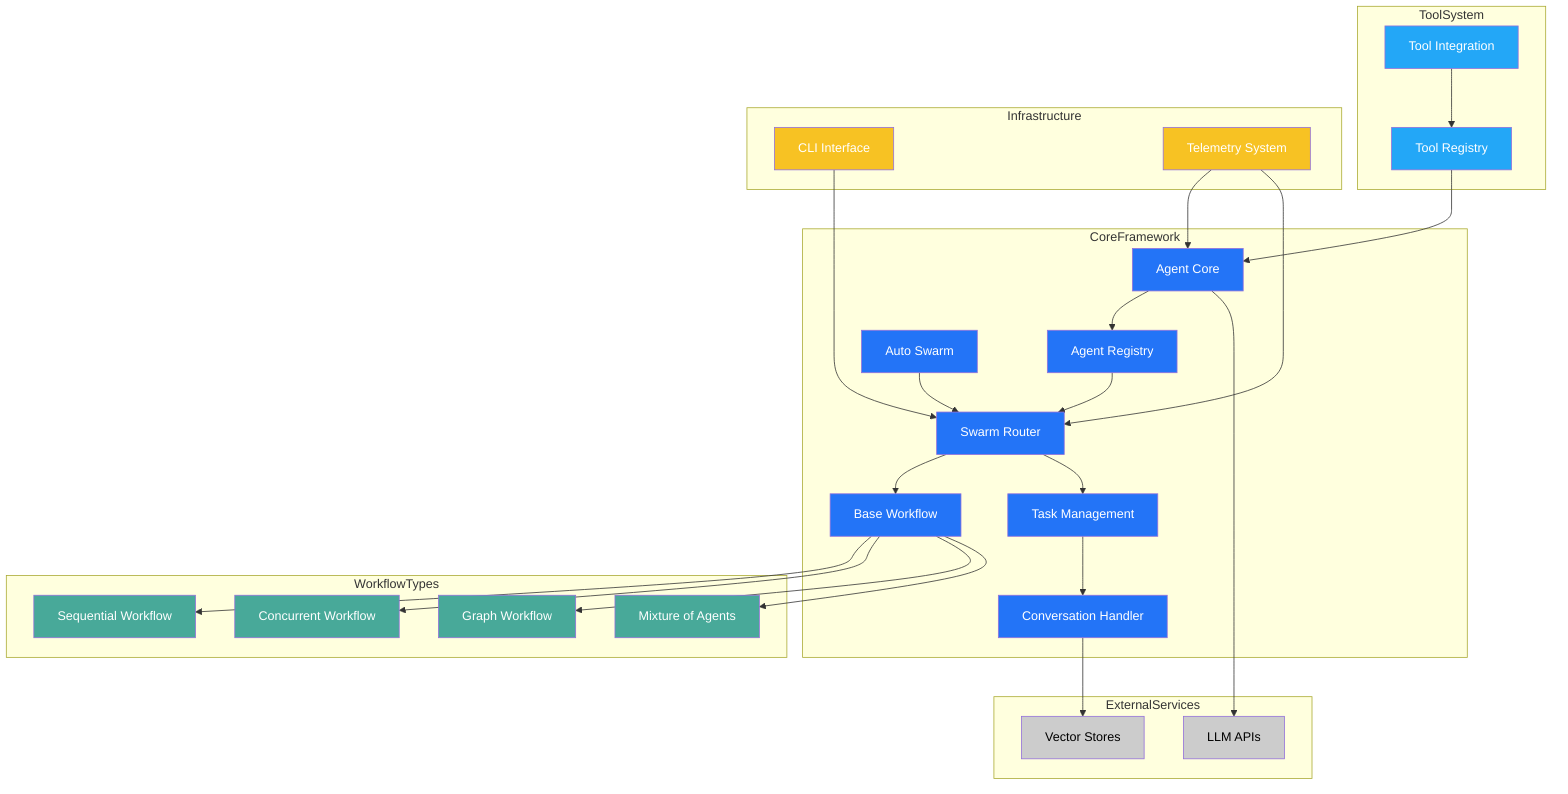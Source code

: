 graph TB
    %% Styles and Classes
    classDef core fill:#2374f7,color:white
    classDef workflow fill:#48a999,color:white
    classDef infrastructure fill:#f7c223,color:white
    classDef tools fill:#23a7f7,color:white
    classDef memory fill:#a723f7,color:white
    classDef external fill:#cccccc,color:black

    %% Core Framework Layer
    subgraph CoreFramework
        AgentCore["Agent Core"]
        AgentRegistry["Agent Registry"]
        SwarmRouter["Swarm Router"]
        BaseWorkflow["Base Workflow"]
        TaskMgmt["Task Management"]
        ConvHandler["Conversation Handler"]
        AutoSwarm["Auto Swarm"]
    end

    %% Workflow Layer
    subgraph WorkflowTypes
        Sequential["Sequential Workflow"]
        Concurrent["Concurrent Workflow"]
        Graph["Graph Workflow"]
        MixtureAgents["Mixture of Agents"]
    end

    %% Tools Layer
    subgraph ToolSystem
        ToolIntegration["Tool Integration"]
        ToolRegistry["Tool Registry"]
    end

    %% Infrastructure Layer
    subgraph Infrastructure
        CLI["CLI Interface"]
        Telemetry["Telemetry System"]
    end

    %% External Services
    subgraph ExternalServices
        LLMAPIs["LLM APIs"]
        VectorStores["Vector Stores"]
    end

    %% Relationships
    AgentCore --> AgentRegistry
    AgentRegistry --> SwarmRouter
    SwarmRouter --> BaseWorkflow
    BaseWorkflow --> Sequential
    BaseWorkflow --> Concurrent
    BaseWorkflow --> Graph
    BaseWorkflow --> MixtureAgents
    SwarmRouter --> TaskMgmt
    TaskMgmt --> ConvHandler
    AutoSwarm --> SwarmRouter
    
    ToolIntegration --> ToolRegistry
    ToolRegistry --> AgentCore
    
    CLI --> SwarmRouter
    Telemetry --> AgentCore
    Telemetry --> SwarmRouter
    
    AgentCore --> LLMAPIs
    ConvHandler --> VectorStores

    %% Click Events
    click AgentCore "https://github.com/jmikedupont2/swarms/blob/master/swarms/structs/agent.py"
    click ToolIntegration "https://github.com/jmikedupont2/swarms/blob/master/swarms/tools/base_tool.py"
    click Telemetry "https://github.com/jmikedupont2/swarms/blob/master/swarms/telemetry/__init__.py"
    click CLI "https://github.com/jmikedupont2/swarms/blob/master/swarms/cli/main.py"
    click Sequential "https://github.com/jmikedupont2/swarms/blob/master/swarms/structs/sequential_workflow.py"
    click Concurrent "https://github.com/jmikedupont2/swarms/blob/master/swarms/structs/concurrent_workflow.py"
    click Graph "https://github.com/jmikedupont2/swarms/blob/master/swarms/structs/graph_workflow.py"
    click MixtureAgents "https://github.com/jmikedupont2/swarms/blob/master/swarms/structs/mixture_of_agents.py"
    click AgentRegistry "https://github.com/jmikedupont2/swarms/blob/master/swarms/structs/agent_registry.py"
    click SwarmRouter "https://github.com/jmikedupont2/swarms/blob/master/swarms/structs/swarm_router.py"
    click BaseWorkflow "https://github.com/jmikedupont2/swarms/blob/master/swarms/structs/base_workflow.py"
    click TaskMgmt "https://github.com/jmikedupont2/swarms/blob/master/swarms/structs/task.py"
    click ConvHandler "https://github.com/jmikedupont2/swarms/blob/master/swarms/structs/conversation.py"
    click ToolRegistry "https://github.com/jmikedupont2/swarms/blob/master/swarms/tools/tool_registry.py"
    click AutoSwarm "https://github.com/jmikedupont2/swarms/blob/master/swarms/structs/auto_swarm.py"

    %% Style Applications
    class AgentCore,AgentRegistry,SwarmRouter,BaseWorkflow,TaskMgmt,ConvHandler,AutoSwarm core
    class Sequential,Concurrent,Graph,MixtureAgents workflow
    class CLI,Telemetry infrastructure
    class ToolIntegration,ToolRegistry tools
    class LLMAPIs,VectorStores external